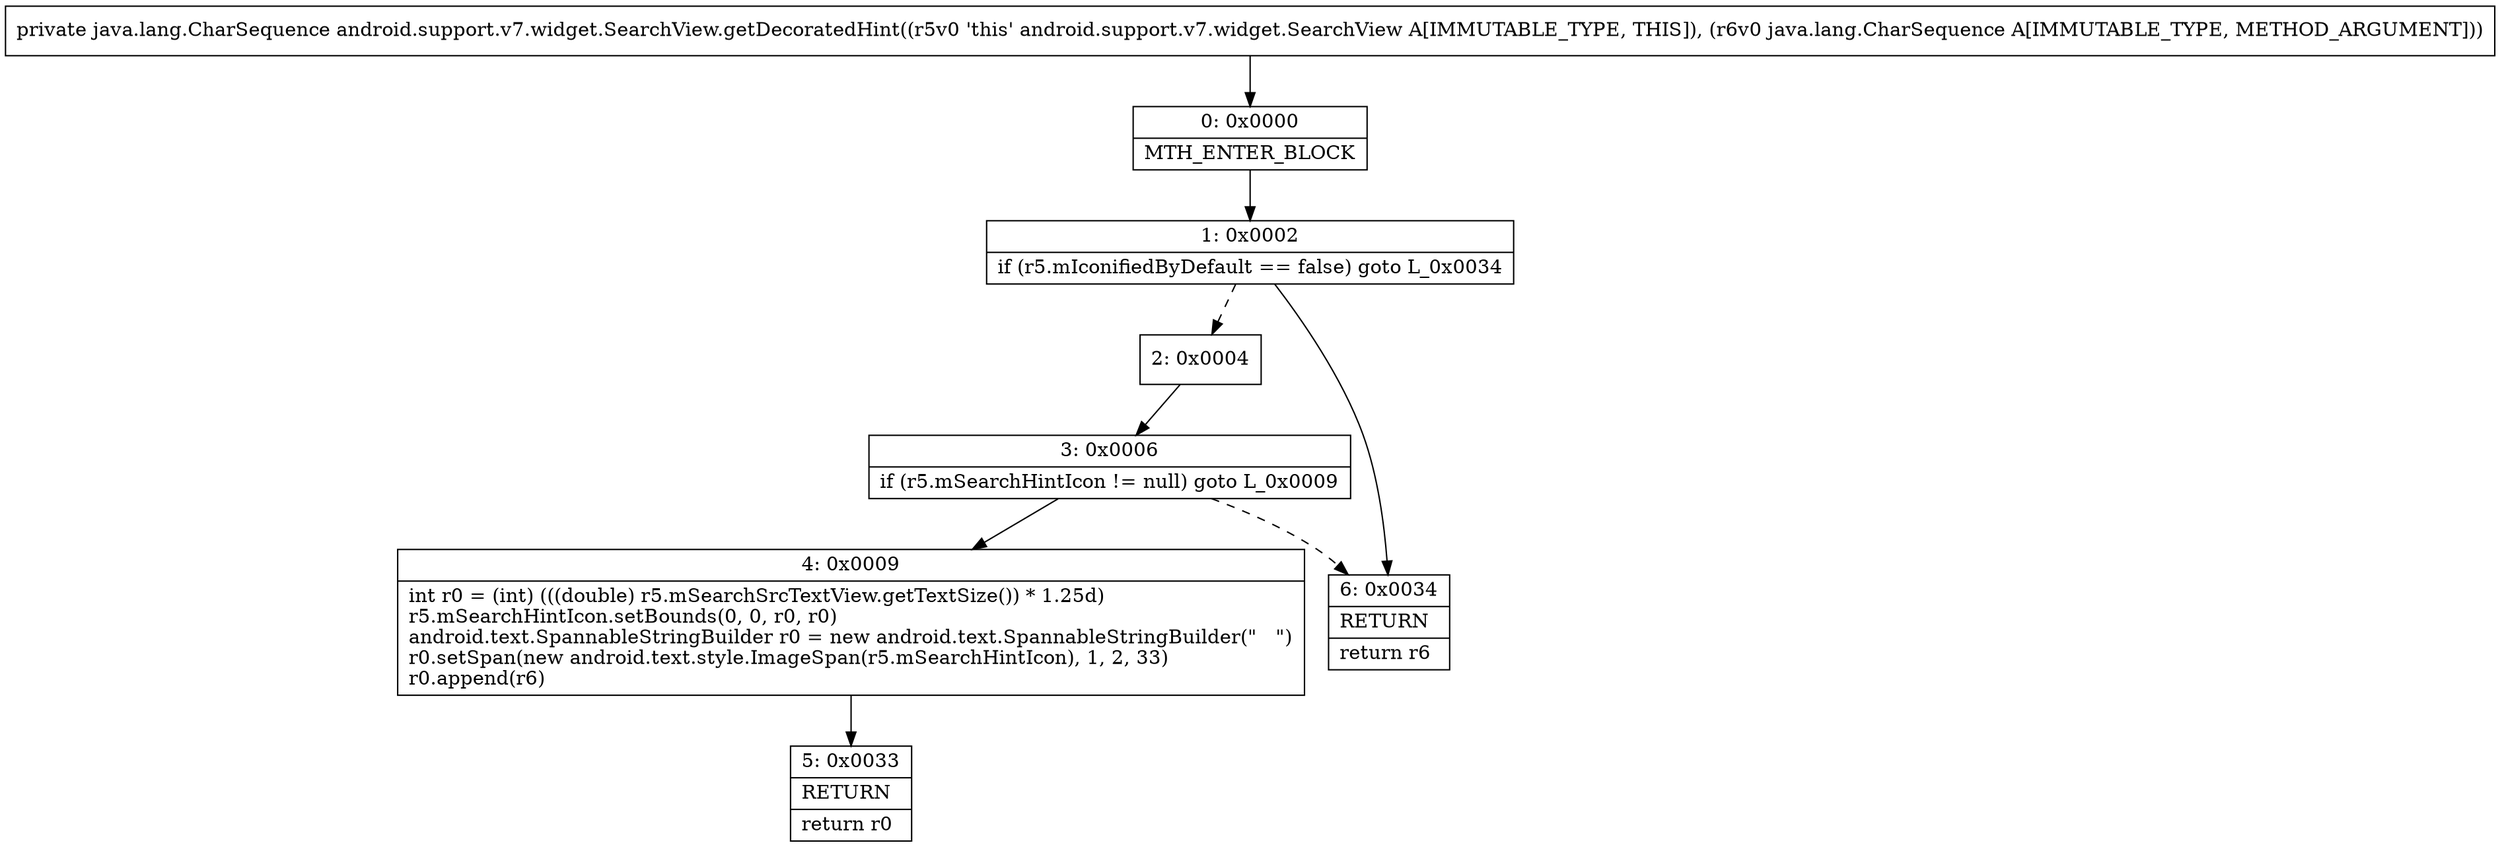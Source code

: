 digraph "CFG forandroid.support.v7.widget.SearchView.getDecoratedHint(Ljava\/lang\/CharSequence;)Ljava\/lang\/CharSequence;" {
Node_0 [shape=record,label="{0\:\ 0x0000|MTH_ENTER_BLOCK\l}"];
Node_1 [shape=record,label="{1\:\ 0x0002|if (r5.mIconifiedByDefault == false) goto L_0x0034\l}"];
Node_2 [shape=record,label="{2\:\ 0x0004}"];
Node_3 [shape=record,label="{3\:\ 0x0006|if (r5.mSearchHintIcon != null) goto L_0x0009\l}"];
Node_4 [shape=record,label="{4\:\ 0x0009|int r0 = (int) (((double) r5.mSearchSrcTextView.getTextSize()) * 1.25d)\lr5.mSearchHintIcon.setBounds(0, 0, r0, r0)\landroid.text.SpannableStringBuilder r0 = new android.text.SpannableStringBuilder(\"   \")\lr0.setSpan(new android.text.style.ImageSpan(r5.mSearchHintIcon), 1, 2, 33)\lr0.append(r6)\l}"];
Node_5 [shape=record,label="{5\:\ 0x0033|RETURN\l|return r0\l}"];
Node_6 [shape=record,label="{6\:\ 0x0034|RETURN\l|return r6\l}"];
MethodNode[shape=record,label="{private java.lang.CharSequence android.support.v7.widget.SearchView.getDecoratedHint((r5v0 'this' android.support.v7.widget.SearchView A[IMMUTABLE_TYPE, THIS]), (r6v0 java.lang.CharSequence A[IMMUTABLE_TYPE, METHOD_ARGUMENT])) }"];
MethodNode -> Node_0;
Node_0 -> Node_1;
Node_1 -> Node_2[style=dashed];
Node_1 -> Node_6;
Node_2 -> Node_3;
Node_3 -> Node_4;
Node_3 -> Node_6[style=dashed];
Node_4 -> Node_5;
}

